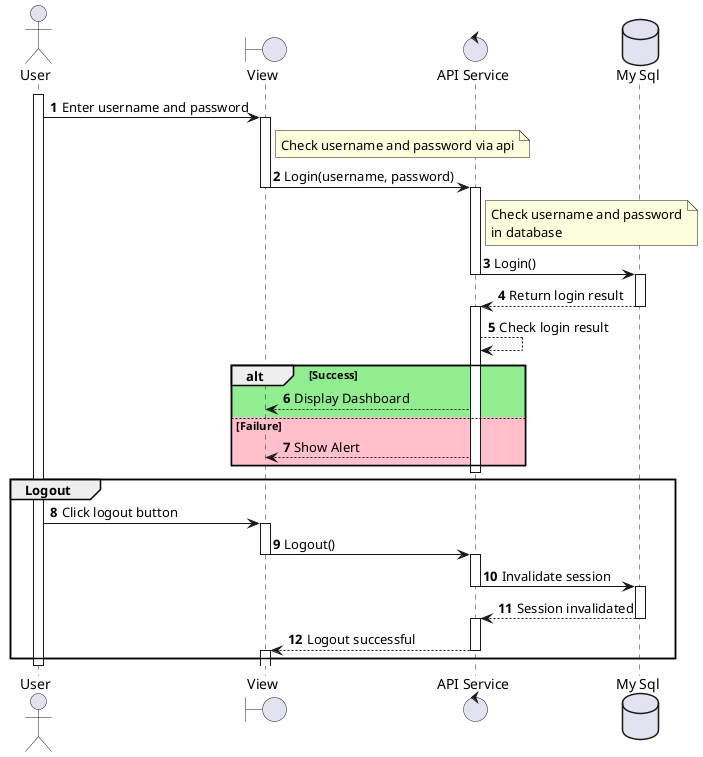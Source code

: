 @startuml SequenceDiagram_Login
actor User
boundary "View" as View
control "API Service" as APIService
database "My Sql" as DB

autonumber
activate User
User -> View : Enter username and password
activate View
note right of View: Check username and password via api
View -> APIService : Login(username, password)
deactivate View
activate APIService
note right of APIService: Check username and password\nin database
APIService -> DB : Login()
deactivate APIService
activate DB
DB --> APIService : Return login result
deactivate DB
activate APIService
APIService --> APIService: Check login result
alt #LightGreen Success
    APIService --> View: Display Dashboard
else #Pink Failure
    APIService --> View: Show Alert
end
deactivate APIService

group Logout
    User -> View : Click logout button
    activate View
    View -> APIService : Logout()
    deactivate View
    activate APIService
    APIService -> DB : Invalidate session
    deactivate APIService
    activate DB
    DB --> APIService : Session invalidated
    deactivate DB
    activate APIService
    APIService --> View --++: Logout successful
    deactivate APIService
end
deactivate User
@enduml
